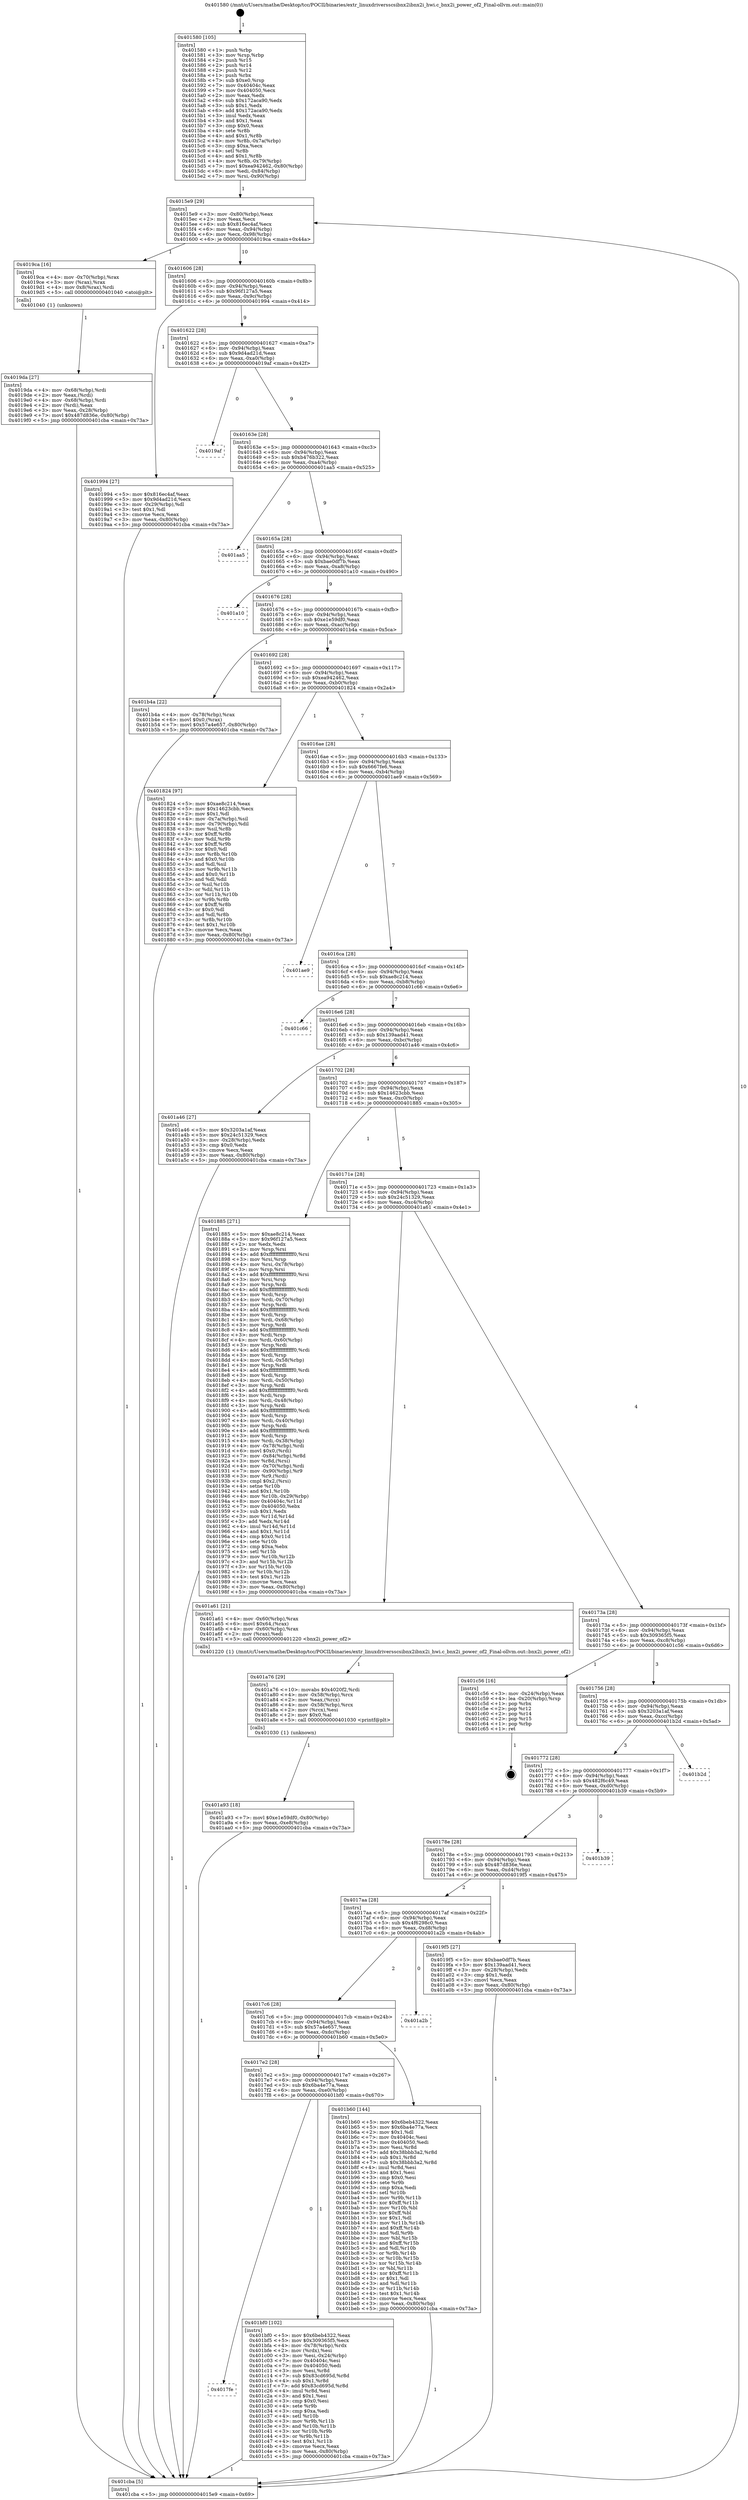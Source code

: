 digraph "0x401580" {
  label = "0x401580 (/mnt/c/Users/mathe/Desktop/tcc/POCII/binaries/extr_linuxdriversscsibnx2ibnx2i_hwi.c_bnx2i_power_of2_Final-ollvm.out::main(0))"
  labelloc = "t"
  node[shape=record]

  Entry [label="",width=0.3,height=0.3,shape=circle,fillcolor=black,style=filled]
  "0x4015e9" [label="{
     0x4015e9 [29]\l
     | [instrs]\l
     &nbsp;&nbsp;0x4015e9 \<+3\>: mov -0x80(%rbp),%eax\l
     &nbsp;&nbsp;0x4015ec \<+2\>: mov %eax,%ecx\l
     &nbsp;&nbsp;0x4015ee \<+6\>: sub $0x816ec4af,%ecx\l
     &nbsp;&nbsp;0x4015f4 \<+6\>: mov %eax,-0x94(%rbp)\l
     &nbsp;&nbsp;0x4015fa \<+6\>: mov %ecx,-0x98(%rbp)\l
     &nbsp;&nbsp;0x401600 \<+6\>: je 00000000004019ca \<main+0x44a\>\l
  }"]
  "0x4019ca" [label="{
     0x4019ca [16]\l
     | [instrs]\l
     &nbsp;&nbsp;0x4019ca \<+4\>: mov -0x70(%rbp),%rax\l
     &nbsp;&nbsp;0x4019ce \<+3\>: mov (%rax),%rax\l
     &nbsp;&nbsp;0x4019d1 \<+4\>: mov 0x8(%rax),%rdi\l
     &nbsp;&nbsp;0x4019d5 \<+5\>: call 0000000000401040 \<atoi@plt\>\l
     | [calls]\l
     &nbsp;&nbsp;0x401040 \{1\} (unknown)\l
  }"]
  "0x401606" [label="{
     0x401606 [28]\l
     | [instrs]\l
     &nbsp;&nbsp;0x401606 \<+5\>: jmp 000000000040160b \<main+0x8b\>\l
     &nbsp;&nbsp;0x40160b \<+6\>: mov -0x94(%rbp),%eax\l
     &nbsp;&nbsp;0x401611 \<+5\>: sub $0x96f127a5,%eax\l
     &nbsp;&nbsp;0x401616 \<+6\>: mov %eax,-0x9c(%rbp)\l
     &nbsp;&nbsp;0x40161c \<+6\>: je 0000000000401994 \<main+0x414\>\l
  }"]
  Exit [label="",width=0.3,height=0.3,shape=circle,fillcolor=black,style=filled,peripheries=2]
  "0x401994" [label="{
     0x401994 [27]\l
     | [instrs]\l
     &nbsp;&nbsp;0x401994 \<+5\>: mov $0x816ec4af,%eax\l
     &nbsp;&nbsp;0x401999 \<+5\>: mov $0x9d4ad21d,%ecx\l
     &nbsp;&nbsp;0x40199e \<+3\>: mov -0x29(%rbp),%dl\l
     &nbsp;&nbsp;0x4019a1 \<+3\>: test $0x1,%dl\l
     &nbsp;&nbsp;0x4019a4 \<+3\>: cmovne %ecx,%eax\l
     &nbsp;&nbsp;0x4019a7 \<+3\>: mov %eax,-0x80(%rbp)\l
     &nbsp;&nbsp;0x4019aa \<+5\>: jmp 0000000000401cba \<main+0x73a\>\l
  }"]
  "0x401622" [label="{
     0x401622 [28]\l
     | [instrs]\l
     &nbsp;&nbsp;0x401622 \<+5\>: jmp 0000000000401627 \<main+0xa7\>\l
     &nbsp;&nbsp;0x401627 \<+6\>: mov -0x94(%rbp),%eax\l
     &nbsp;&nbsp;0x40162d \<+5\>: sub $0x9d4ad21d,%eax\l
     &nbsp;&nbsp;0x401632 \<+6\>: mov %eax,-0xa0(%rbp)\l
     &nbsp;&nbsp;0x401638 \<+6\>: je 00000000004019af \<main+0x42f\>\l
  }"]
  "0x4017fe" [label="{
     0x4017fe\l
  }", style=dashed]
  "0x4019af" [label="{
     0x4019af\l
  }", style=dashed]
  "0x40163e" [label="{
     0x40163e [28]\l
     | [instrs]\l
     &nbsp;&nbsp;0x40163e \<+5\>: jmp 0000000000401643 \<main+0xc3\>\l
     &nbsp;&nbsp;0x401643 \<+6\>: mov -0x94(%rbp),%eax\l
     &nbsp;&nbsp;0x401649 \<+5\>: sub $0xb476b322,%eax\l
     &nbsp;&nbsp;0x40164e \<+6\>: mov %eax,-0xa4(%rbp)\l
     &nbsp;&nbsp;0x401654 \<+6\>: je 0000000000401aa5 \<main+0x525\>\l
  }"]
  "0x401bf0" [label="{
     0x401bf0 [102]\l
     | [instrs]\l
     &nbsp;&nbsp;0x401bf0 \<+5\>: mov $0x6beb4322,%eax\l
     &nbsp;&nbsp;0x401bf5 \<+5\>: mov $0x309365f5,%ecx\l
     &nbsp;&nbsp;0x401bfa \<+4\>: mov -0x78(%rbp),%rdx\l
     &nbsp;&nbsp;0x401bfe \<+2\>: mov (%rdx),%esi\l
     &nbsp;&nbsp;0x401c00 \<+3\>: mov %esi,-0x24(%rbp)\l
     &nbsp;&nbsp;0x401c03 \<+7\>: mov 0x40404c,%esi\l
     &nbsp;&nbsp;0x401c0a \<+7\>: mov 0x404050,%edi\l
     &nbsp;&nbsp;0x401c11 \<+3\>: mov %esi,%r8d\l
     &nbsp;&nbsp;0x401c14 \<+7\>: sub $0x83cd695d,%r8d\l
     &nbsp;&nbsp;0x401c1b \<+4\>: sub $0x1,%r8d\l
     &nbsp;&nbsp;0x401c1f \<+7\>: add $0x83cd695d,%r8d\l
     &nbsp;&nbsp;0x401c26 \<+4\>: imul %r8d,%esi\l
     &nbsp;&nbsp;0x401c2a \<+3\>: and $0x1,%esi\l
     &nbsp;&nbsp;0x401c2d \<+3\>: cmp $0x0,%esi\l
     &nbsp;&nbsp;0x401c30 \<+4\>: sete %r9b\l
     &nbsp;&nbsp;0x401c34 \<+3\>: cmp $0xa,%edi\l
     &nbsp;&nbsp;0x401c37 \<+4\>: setl %r10b\l
     &nbsp;&nbsp;0x401c3b \<+3\>: mov %r9b,%r11b\l
     &nbsp;&nbsp;0x401c3e \<+3\>: and %r10b,%r11b\l
     &nbsp;&nbsp;0x401c41 \<+3\>: xor %r10b,%r9b\l
     &nbsp;&nbsp;0x401c44 \<+3\>: or %r9b,%r11b\l
     &nbsp;&nbsp;0x401c47 \<+4\>: test $0x1,%r11b\l
     &nbsp;&nbsp;0x401c4b \<+3\>: cmovne %ecx,%eax\l
     &nbsp;&nbsp;0x401c4e \<+3\>: mov %eax,-0x80(%rbp)\l
     &nbsp;&nbsp;0x401c51 \<+5\>: jmp 0000000000401cba \<main+0x73a\>\l
  }"]
  "0x401aa5" [label="{
     0x401aa5\l
  }", style=dashed]
  "0x40165a" [label="{
     0x40165a [28]\l
     | [instrs]\l
     &nbsp;&nbsp;0x40165a \<+5\>: jmp 000000000040165f \<main+0xdf\>\l
     &nbsp;&nbsp;0x40165f \<+6\>: mov -0x94(%rbp),%eax\l
     &nbsp;&nbsp;0x401665 \<+5\>: sub $0xbae0df7b,%eax\l
     &nbsp;&nbsp;0x40166a \<+6\>: mov %eax,-0xa8(%rbp)\l
     &nbsp;&nbsp;0x401670 \<+6\>: je 0000000000401a10 \<main+0x490\>\l
  }"]
  "0x4017e2" [label="{
     0x4017e2 [28]\l
     | [instrs]\l
     &nbsp;&nbsp;0x4017e2 \<+5\>: jmp 00000000004017e7 \<main+0x267\>\l
     &nbsp;&nbsp;0x4017e7 \<+6\>: mov -0x94(%rbp),%eax\l
     &nbsp;&nbsp;0x4017ed \<+5\>: sub $0x6ba4e77a,%eax\l
     &nbsp;&nbsp;0x4017f2 \<+6\>: mov %eax,-0xe0(%rbp)\l
     &nbsp;&nbsp;0x4017f8 \<+6\>: je 0000000000401bf0 \<main+0x670\>\l
  }"]
  "0x401a10" [label="{
     0x401a10\l
  }", style=dashed]
  "0x401676" [label="{
     0x401676 [28]\l
     | [instrs]\l
     &nbsp;&nbsp;0x401676 \<+5\>: jmp 000000000040167b \<main+0xfb\>\l
     &nbsp;&nbsp;0x40167b \<+6\>: mov -0x94(%rbp),%eax\l
     &nbsp;&nbsp;0x401681 \<+5\>: sub $0xe1e59df0,%eax\l
     &nbsp;&nbsp;0x401686 \<+6\>: mov %eax,-0xac(%rbp)\l
     &nbsp;&nbsp;0x40168c \<+6\>: je 0000000000401b4a \<main+0x5ca\>\l
  }"]
  "0x401b60" [label="{
     0x401b60 [144]\l
     | [instrs]\l
     &nbsp;&nbsp;0x401b60 \<+5\>: mov $0x6beb4322,%eax\l
     &nbsp;&nbsp;0x401b65 \<+5\>: mov $0x6ba4e77a,%ecx\l
     &nbsp;&nbsp;0x401b6a \<+2\>: mov $0x1,%dl\l
     &nbsp;&nbsp;0x401b6c \<+7\>: mov 0x40404c,%esi\l
     &nbsp;&nbsp;0x401b73 \<+7\>: mov 0x404050,%edi\l
     &nbsp;&nbsp;0x401b7a \<+3\>: mov %esi,%r8d\l
     &nbsp;&nbsp;0x401b7d \<+7\>: add $0x38bbb3a2,%r8d\l
     &nbsp;&nbsp;0x401b84 \<+4\>: sub $0x1,%r8d\l
     &nbsp;&nbsp;0x401b88 \<+7\>: sub $0x38bbb3a2,%r8d\l
     &nbsp;&nbsp;0x401b8f \<+4\>: imul %r8d,%esi\l
     &nbsp;&nbsp;0x401b93 \<+3\>: and $0x1,%esi\l
     &nbsp;&nbsp;0x401b96 \<+3\>: cmp $0x0,%esi\l
     &nbsp;&nbsp;0x401b99 \<+4\>: sete %r9b\l
     &nbsp;&nbsp;0x401b9d \<+3\>: cmp $0xa,%edi\l
     &nbsp;&nbsp;0x401ba0 \<+4\>: setl %r10b\l
     &nbsp;&nbsp;0x401ba4 \<+3\>: mov %r9b,%r11b\l
     &nbsp;&nbsp;0x401ba7 \<+4\>: xor $0xff,%r11b\l
     &nbsp;&nbsp;0x401bab \<+3\>: mov %r10b,%bl\l
     &nbsp;&nbsp;0x401bae \<+3\>: xor $0xff,%bl\l
     &nbsp;&nbsp;0x401bb1 \<+3\>: xor $0x1,%dl\l
     &nbsp;&nbsp;0x401bb4 \<+3\>: mov %r11b,%r14b\l
     &nbsp;&nbsp;0x401bb7 \<+4\>: and $0xff,%r14b\l
     &nbsp;&nbsp;0x401bbb \<+3\>: and %dl,%r9b\l
     &nbsp;&nbsp;0x401bbe \<+3\>: mov %bl,%r15b\l
     &nbsp;&nbsp;0x401bc1 \<+4\>: and $0xff,%r15b\l
     &nbsp;&nbsp;0x401bc5 \<+3\>: and %dl,%r10b\l
     &nbsp;&nbsp;0x401bc8 \<+3\>: or %r9b,%r14b\l
     &nbsp;&nbsp;0x401bcb \<+3\>: or %r10b,%r15b\l
     &nbsp;&nbsp;0x401bce \<+3\>: xor %r15b,%r14b\l
     &nbsp;&nbsp;0x401bd1 \<+3\>: or %bl,%r11b\l
     &nbsp;&nbsp;0x401bd4 \<+4\>: xor $0xff,%r11b\l
     &nbsp;&nbsp;0x401bd8 \<+3\>: or $0x1,%dl\l
     &nbsp;&nbsp;0x401bdb \<+3\>: and %dl,%r11b\l
     &nbsp;&nbsp;0x401bde \<+3\>: or %r11b,%r14b\l
     &nbsp;&nbsp;0x401be1 \<+4\>: test $0x1,%r14b\l
     &nbsp;&nbsp;0x401be5 \<+3\>: cmovne %ecx,%eax\l
     &nbsp;&nbsp;0x401be8 \<+3\>: mov %eax,-0x80(%rbp)\l
     &nbsp;&nbsp;0x401beb \<+5\>: jmp 0000000000401cba \<main+0x73a\>\l
  }"]
  "0x401b4a" [label="{
     0x401b4a [22]\l
     | [instrs]\l
     &nbsp;&nbsp;0x401b4a \<+4\>: mov -0x78(%rbp),%rax\l
     &nbsp;&nbsp;0x401b4e \<+6\>: movl $0x0,(%rax)\l
     &nbsp;&nbsp;0x401b54 \<+7\>: movl $0x57a4e657,-0x80(%rbp)\l
     &nbsp;&nbsp;0x401b5b \<+5\>: jmp 0000000000401cba \<main+0x73a\>\l
  }"]
  "0x401692" [label="{
     0x401692 [28]\l
     | [instrs]\l
     &nbsp;&nbsp;0x401692 \<+5\>: jmp 0000000000401697 \<main+0x117\>\l
     &nbsp;&nbsp;0x401697 \<+6\>: mov -0x94(%rbp),%eax\l
     &nbsp;&nbsp;0x40169d \<+5\>: sub $0xea942462,%eax\l
     &nbsp;&nbsp;0x4016a2 \<+6\>: mov %eax,-0xb0(%rbp)\l
     &nbsp;&nbsp;0x4016a8 \<+6\>: je 0000000000401824 \<main+0x2a4\>\l
  }"]
  "0x4017c6" [label="{
     0x4017c6 [28]\l
     | [instrs]\l
     &nbsp;&nbsp;0x4017c6 \<+5\>: jmp 00000000004017cb \<main+0x24b\>\l
     &nbsp;&nbsp;0x4017cb \<+6\>: mov -0x94(%rbp),%eax\l
     &nbsp;&nbsp;0x4017d1 \<+5\>: sub $0x57a4e657,%eax\l
     &nbsp;&nbsp;0x4017d6 \<+6\>: mov %eax,-0xdc(%rbp)\l
     &nbsp;&nbsp;0x4017dc \<+6\>: je 0000000000401b60 \<main+0x5e0\>\l
  }"]
  "0x401824" [label="{
     0x401824 [97]\l
     | [instrs]\l
     &nbsp;&nbsp;0x401824 \<+5\>: mov $0xae8c214,%eax\l
     &nbsp;&nbsp;0x401829 \<+5\>: mov $0x14623cbb,%ecx\l
     &nbsp;&nbsp;0x40182e \<+2\>: mov $0x1,%dl\l
     &nbsp;&nbsp;0x401830 \<+4\>: mov -0x7a(%rbp),%sil\l
     &nbsp;&nbsp;0x401834 \<+4\>: mov -0x79(%rbp),%dil\l
     &nbsp;&nbsp;0x401838 \<+3\>: mov %sil,%r8b\l
     &nbsp;&nbsp;0x40183b \<+4\>: xor $0xff,%r8b\l
     &nbsp;&nbsp;0x40183f \<+3\>: mov %dil,%r9b\l
     &nbsp;&nbsp;0x401842 \<+4\>: xor $0xff,%r9b\l
     &nbsp;&nbsp;0x401846 \<+3\>: xor $0x0,%dl\l
     &nbsp;&nbsp;0x401849 \<+3\>: mov %r8b,%r10b\l
     &nbsp;&nbsp;0x40184c \<+4\>: and $0x0,%r10b\l
     &nbsp;&nbsp;0x401850 \<+3\>: and %dl,%sil\l
     &nbsp;&nbsp;0x401853 \<+3\>: mov %r9b,%r11b\l
     &nbsp;&nbsp;0x401856 \<+4\>: and $0x0,%r11b\l
     &nbsp;&nbsp;0x40185a \<+3\>: and %dl,%dil\l
     &nbsp;&nbsp;0x40185d \<+3\>: or %sil,%r10b\l
     &nbsp;&nbsp;0x401860 \<+3\>: or %dil,%r11b\l
     &nbsp;&nbsp;0x401863 \<+3\>: xor %r11b,%r10b\l
     &nbsp;&nbsp;0x401866 \<+3\>: or %r9b,%r8b\l
     &nbsp;&nbsp;0x401869 \<+4\>: xor $0xff,%r8b\l
     &nbsp;&nbsp;0x40186d \<+3\>: or $0x0,%dl\l
     &nbsp;&nbsp;0x401870 \<+3\>: and %dl,%r8b\l
     &nbsp;&nbsp;0x401873 \<+3\>: or %r8b,%r10b\l
     &nbsp;&nbsp;0x401876 \<+4\>: test $0x1,%r10b\l
     &nbsp;&nbsp;0x40187a \<+3\>: cmovne %ecx,%eax\l
     &nbsp;&nbsp;0x40187d \<+3\>: mov %eax,-0x80(%rbp)\l
     &nbsp;&nbsp;0x401880 \<+5\>: jmp 0000000000401cba \<main+0x73a\>\l
  }"]
  "0x4016ae" [label="{
     0x4016ae [28]\l
     | [instrs]\l
     &nbsp;&nbsp;0x4016ae \<+5\>: jmp 00000000004016b3 \<main+0x133\>\l
     &nbsp;&nbsp;0x4016b3 \<+6\>: mov -0x94(%rbp),%eax\l
     &nbsp;&nbsp;0x4016b9 \<+5\>: sub $0x6667fe6,%eax\l
     &nbsp;&nbsp;0x4016be \<+6\>: mov %eax,-0xb4(%rbp)\l
     &nbsp;&nbsp;0x4016c4 \<+6\>: je 0000000000401ae9 \<main+0x569\>\l
  }"]
  "0x401cba" [label="{
     0x401cba [5]\l
     | [instrs]\l
     &nbsp;&nbsp;0x401cba \<+5\>: jmp 00000000004015e9 \<main+0x69\>\l
  }"]
  "0x401580" [label="{
     0x401580 [105]\l
     | [instrs]\l
     &nbsp;&nbsp;0x401580 \<+1\>: push %rbp\l
     &nbsp;&nbsp;0x401581 \<+3\>: mov %rsp,%rbp\l
     &nbsp;&nbsp;0x401584 \<+2\>: push %r15\l
     &nbsp;&nbsp;0x401586 \<+2\>: push %r14\l
     &nbsp;&nbsp;0x401588 \<+2\>: push %r12\l
     &nbsp;&nbsp;0x40158a \<+1\>: push %rbx\l
     &nbsp;&nbsp;0x40158b \<+7\>: sub $0xe0,%rsp\l
     &nbsp;&nbsp;0x401592 \<+7\>: mov 0x40404c,%eax\l
     &nbsp;&nbsp;0x401599 \<+7\>: mov 0x404050,%ecx\l
     &nbsp;&nbsp;0x4015a0 \<+2\>: mov %eax,%edx\l
     &nbsp;&nbsp;0x4015a2 \<+6\>: sub $0x172aca90,%edx\l
     &nbsp;&nbsp;0x4015a8 \<+3\>: sub $0x1,%edx\l
     &nbsp;&nbsp;0x4015ab \<+6\>: add $0x172aca90,%edx\l
     &nbsp;&nbsp;0x4015b1 \<+3\>: imul %edx,%eax\l
     &nbsp;&nbsp;0x4015b4 \<+3\>: and $0x1,%eax\l
     &nbsp;&nbsp;0x4015b7 \<+3\>: cmp $0x0,%eax\l
     &nbsp;&nbsp;0x4015ba \<+4\>: sete %r8b\l
     &nbsp;&nbsp;0x4015be \<+4\>: and $0x1,%r8b\l
     &nbsp;&nbsp;0x4015c2 \<+4\>: mov %r8b,-0x7a(%rbp)\l
     &nbsp;&nbsp;0x4015c6 \<+3\>: cmp $0xa,%ecx\l
     &nbsp;&nbsp;0x4015c9 \<+4\>: setl %r8b\l
     &nbsp;&nbsp;0x4015cd \<+4\>: and $0x1,%r8b\l
     &nbsp;&nbsp;0x4015d1 \<+4\>: mov %r8b,-0x79(%rbp)\l
     &nbsp;&nbsp;0x4015d5 \<+7\>: movl $0xea942462,-0x80(%rbp)\l
     &nbsp;&nbsp;0x4015dc \<+6\>: mov %edi,-0x84(%rbp)\l
     &nbsp;&nbsp;0x4015e2 \<+7\>: mov %rsi,-0x90(%rbp)\l
  }"]
  "0x401a2b" [label="{
     0x401a2b\l
  }", style=dashed]
  "0x401ae9" [label="{
     0x401ae9\l
  }", style=dashed]
  "0x4016ca" [label="{
     0x4016ca [28]\l
     | [instrs]\l
     &nbsp;&nbsp;0x4016ca \<+5\>: jmp 00000000004016cf \<main+0x14f\>\l
     &nbsp;&nbsp;0x4016cf \<+6\>: mov -0x94(%rbp),%eax\l
     &nbsp;&nbsp;0x4016d5 \<+5\>: sub $0xae8c214,%eax\l
     &nbsp;&nbsp;0x4016da \<+6\>: mov %eax,-0xb8(%rbp)\l
     &nbsp;&nbsp;0x4016e0 \<+6\>: je 0000000000401c66 \<main+0x6e6\>\l
  }"]
  "0x401a93" [label="{
     0x401a93 [18]\l
     | [instrs]\l
     &nbsp;&nbsp;0x401a93 \<+7\>: movl $0xe1e59df0,-0x80(%rbp)\l
     &nbsp;&nbsp;0x401a9a \<+6\>: mov %eax,-0xe8(%rbp)\l
     &nbsp;&nbsp;0x401aa0 \<+5\>: jmp 0000000000401cba \<main+0x73a\>\l
  }"]
  "0x401c66" [label="{
     0x401c66\l
  }", style=dashed]
  "0x4016e6" [label="{
     0x4016e6 [28]\l
     | [instrs]\l
     &nbsp;&nbsp;0x4016e6 \<+5\>: jmp 00000000004016eb \<main+0x16b\>\l
     &nbsp;&nbsp;0x4016eb \<+6\>: mov -0x94(%rbp),%eax\l
     &nbsp;&nbsp;0x4016f1 \<+5\>: sub $0x139aad41,%eax\l
     &nbsp;&nbsp;0x4016f6 \<+6\>: mov %eax,-0xbc(%rbp)\l
     &nbsp;&nbsp;0x4016fc \<+6\>: je 0000000000401a46 \<main+0x4c6\>\l
  }"]
  "0x401a76" [label="{
     0x401a76 [29]\l
     | [instrs]\l
     &nbsp;&nbsp;0x401a76 \<+10\>: movabs $0x4020f2,%rdi\l
     &nbsp;&nbsp;0x401a80 \<+4\>: mov -0x58(%rbp),%rcx\l
     &nbsp;&nbsp;0x401a84 \<+2\>: mov %eax,(%rcx)\l
     &nbsp;&nbsp;0x401a86 \<+4\>: mov -0x58(%rbp),%rcx\l
     &nbsp;&nbsp;0x401a8a \<+2\>: mov (%rcx),%esi\l
     &nbsp;&nbsp;0x401a8c \<+2\>: mov $0x0,%al\l
     &nbsp;&nbsp;0x401a8e \<+5\>: call 0000000000401030 \<printf@plt\>\l
     | [calls]\l
     &nbsp;&nbsp;0x401030 \{1\} (unknown)\l
  }"]
  "0x401a46" [label="{
     0x401a46 [27]\l
     | [instrs]\l
     &nbsp;&nbsp;0x401a46 \<+5\>: mov $0x3203a1af,%eax\l
     &nbsp;&nbsp;0x401a4b \<+5\>: mov $0x24c51329,%ecx\l
     &nbsp;&nbsp;0x401a50 \<+3\>: mov -0x28(%rbp),%edx\l
     &nbsp;&nbsp;0x401a53 \<+3\>: cmp $0x0,%edx\l
     &nbsp;&nbsp;0x401a56 \<+3\>: cmove %ecx,%eax\l
     &nbsp;&nbsp;0x401a59 \<+3\>: mov %eax,-0x80(%rbp)\l
     &nbsp;&nbsp;0x401a5c \<+5\>: jmp 0000000000401cba \<main+0x73a\>\l
  }"]
  "0x401702" [label="{
     0x401702 [28]\l
     | [instrs]\l
     &nbsp;&nbsp;0x401702 \<+5\>: jmp 0000000000401707 \<main+0x187\>\l
     &nbsp;&nbsp;0x401707 \<+6\>: mov -0x94(%rbp),%eax\l
     &nbsp;&nbsp;0x40170d \<+5\>: sub $0x14623cbb,%eax\l
     &nbsp;&nbsp;0x401712 \<+6\>: mov %eax,-0xc0(%rbp)\l
     &nbsp;&nbsp;0x401718 \<+6\>: je 0000000000401885 \<main+0x305\>\l
  }"]
  "0x4017aa" [label="{
     0x4017aa [28]\l
     | [instrs]\l
     &nbsp;&nbsp;0x4017aa \<+5\>: jmp 00000000004017af \<main+0x22f\>\l
     &nbsp;&nbsp;0x4017af \<+6\>: mov -0x94(%rbp),%eax\l
     &nbsp;&nbsp;0x4017b5 \<+5\>: sub $0x4f6298c0,%eax\l
     &nbsp;&nbsp;0x4017ba \<+6\>: mov %eax,-0xd8(%rbp)\l
     &nbsp;&nbsp;0x4017c0 \<+6\>: je 0000000000401a2b \<main+0x4ab\>\l
  }"]
  "0x401885" [label="{
     0x401885 [271]\l
     | [instrs]\l
     &nbsp;&nbsp;0x401885 \<+5\>: mov $0xae8c214,%eax\l
     &nbsp;&nbsp;0x40188a \<+5\>: mov $0x96f127a5,%ecx\l
     &nbsp;&nbsp;0x40188f \<+2\>: xor %edx,%edx\l
     &nbsp;&nbsp;0x401891 \<+3\>: mov %rsp,%rsi\l
     &nbsp;&nbsp;0x401894 \<+4\>: add $0xfffffffffffffff0,%rsi\l
     &nbsp;&nbsp;0x401898 \<+3\>: mov %rsi,%rsp\l
     &nbsp;&nbsp;0x40189b \<+4\>: mov %rsi,-0x78(%rbp)\l
     &nbsp;&nbsp;0x40189f \<+3\>: mov %rsp,%rsi\l
     &nbsp;&nbsp;0x4018a2 \<+4\>: add $0xfffffffffffffff0,%rsi\l
     &nbsp;&nbsp;0x4018a6 \<+3\>: mov %rsi,%rsp\l
     &nbsp;&nbsp;0x4018a9 \<+3\>: mov %rsp,%rdi\l
     &nbsp;&nbsp;0x4018ac \<+4\>: add $0xfffffffffffffff0,%rdi\l
     &nbsp;&nbsp;0x4018b0 \<+3\>: mov %rdi,%rsp\l
     &nbsp;&nbsp;0x4018b3 \<+4\>: mov %rdi,-0x70(%rbp)\l
     &nbsp;&nbsp;0x4018b7 \<+3\>: mov %rsp,%rdi\l
     &nbsp;&nbsp;0x4018ba \<+4\>: add $0xfffffffffffffff0,%rdi\l
     &nbsp;&nbsp;0x4018be \<+3\>: mov %rdi,%rsp\l
     &nbsp;&nbsp;0x4018c1 \<+4\>: mov %rdi,-0x68(%rbp)\l
     &nbsp;&nbsp;0x4018c5 \<+3\>: mov %rsp,%rdi\l
     &nbsp;&nbsp;0x4018c8 \<+4\>: add $0xfffffffffffffff0,%rdi\l
     &nbsp;&nbsp;0x4018cc \<+3\>: mov %rdi,%rsp\l
     &nbsp;&nbsp;0x4018cf \<+4\>: mov %rdi,-0x60(%rbp)\l
     &nbsp;&nbsp;0x4018d3 \<+3\>: mov %rsp,%rdi\l
     &nbsp;&nbsp;0x4018d6 \<+4\>: add $0xfffffffffffffff0,%rdi\l
     &nbsp;&nbsp;0x4018da \<+3\>: mov %rdi,%rsp\l
     &nbsp;&nbsp;0x4018dd \<+4\>: mov %rdi,-0x58(%rbp)\l
     &nbsp;&nbsp;0x4018e1 \<+3\>: mov %rsp,%rdi\l
     &nbsp;&nbsp;0x4018e4 \<+4\>: add $0xfffffffffffffff0,%rdi\l
     &nbsp;&nbsp;0x4018e8 \<+3\>: mov %rdi,%rsp\l
     &nbsp;&nbsp;0x4018eb \<+4\>: mov %rdi,-0x50(%rbp)\l
     &nbsp;&nbsp;0x4018ef \<+3\>: mov %rsp,%rdi\l
     &nbsp;&nbsp;0x4018f2 \<+4\>: add $0xfffffffffffffff0,%rdi\l
     &nbsp;&nbsp;0x4018f6 \<+3\>: mov %rdi,%rsp\l
     &nbsp;&nbsp;0x4018f9 \<+4\>: mov %rdi,-0x48(%rbp)\l
     &nbsp;&nbsp;0x4018fd \<+3\>: mov %rsp,%rdi\l
     &nbsp;&nbsp;0x401900 \<+4\>: add $0xfffffffffffffff0,%rdi\l
     &nbsp;&nbsp;0x401904 \<+3\>: mov %rdi,%rsp\l
     &nbsp;&nbsp;0x401907 \<+4\>: mov %rdi,-0x40(%rbp)\l
     &nbsp;&nbsp;0x40190b \<+3\>: mov %rsp,%rdi\l
     &nbsp;&nbsp;0x40190e \<+4\>: add $0xfffffffffffffff0,%rdi\l
     &nbsp;&nbsp;0x401912 \<+3\>: mov %rdi,%rsp\l
     &nbsp;&nbsp;0x401915 \<+4\>: mov %rdi,-0x38(%rbp)\l
     &nbsp;&nbsp;0x401919 \<+4\>: mov -0x78(%rbp),%rdi\l
     &nbsp;&nbsp;0x40191d \<+6\>: movl $0x0,(%rdi)\l
     &nbsp;&nbsp;0x401923 \<+7\>: mov -0x84(%rbp),%r8d\l
     &nbsp;&nbsp;0x40192a \<+3\>: mov %r8d,(%rsi)\l
     &nbsp;&nbsp;0x40192d \<+4\>: mov -0x70(%rbp),%rdi\l
     &nbsp;&nbsp;0x401931 \<+7\>: mov -0x90(%rbp),%r9\l
     &nbsp;&nbsp;0x401938 \<+3\>: mov %r9,(%rdi)\l
     &nbsp;&nbsp;0x40193b \<+3\>: cmpl $0x2,(%rsi)\l
     &nbsp;&nbsp;0x40193e \<+4\>: setne %r10b\l
     &nbsp;&nbsp;0x401942 \<+4\>: and $0x1,%r10b\l
     &nbsp;&nbsp;0x401946 \<+4\>: mov %r10b,-0x29(%rbp)\l
     &nbsp;&nbsp;0x40194a \<+8\>: mov 0x40404c,%r11d\l
     &nbsp;&nbsp;0x401952 \<+7\>: mov 0x404050,%ebx\l
     &nbsp;&nbsp;0x401959 \<+3\>: sub $0x1,%edx\l
     &nbsp;&nbsp;0x40195c \<+3\>: mov %r11d,%r14d\l
     &nbsp;&nbsp;0x40195f \<+3\>: add %edx,%r14d\l
     &nbsp;&nbsp;0x401962 \<+4\>: imul %r14d,%r11d\l
     &nbsp;&nbsp;0x401966 \<+4\>: and $0x1,%r11d\l
     &nbsp;&nbsp;0x40196a \<+4\>: cmp $0x0,%r11d\l
     &nbsp;&nbsp;0x40196e \<+4\>: sete %r10b\l
     &nbsp;&nbsp;0x401972 \<+3\>: cmp $0xa,%ebx\l
     &nbsp;&nbsp;0x401975 \<+4\>: setl %r15b\l
     &nbsp;&nbsp;0x401979 \<+3\>: mov %r10b,%r12b\l
     &nbsp;&nbsp;0x40197c \<+3\>: and %r15b,%r12b\l
     &nbsp;&nbsp;0x40197f \<+3\>: xor %r15b,%r10b\l
     &nbsp;&nbsp;0x401982 \<+3\>: or %r10b,%r12b\l
     &nbsp;&nbsp;0x401985 \<+4\>: test $0x1,%r12b\l
     &nbsp;&nbsp;0x401989 \<+3\>: cmovne %ecx,%eax\l
     &nbsp;&nbsp;0x40198c \<+3\>: mov %eax,-0x80(%rbp)\l
     &nbsp;&nbsp;0x40198f \<+5\>: jmp 0000000000401cba \<main+0x73a\>\l
  }"]
  "0x40171e" [label="{
     0x40171e [28]\l
     | [instrs]\l
     &nbsp;&nbsp;0x40171e \<+5\>: jmp 0000000000401723 \<main+0x1a3\>\l
     &nbsp;&nbsp;0x401723 \<+6\>: mov -0x94(%rbp),%eax\l
     &nbsp;&nbsp;0x401729 \<+5\>: sub $0x24c51329,%eax\l
     &nbsp;&nbsp;0x40172e \<+6\>: mov %eax,-0xc4(%rbp)\l
     &nbsp;&nbsp;0x401734 \<+6\>: je 0000000000401a61 \<main+0x4e1\>\l
  }"]
  "0x4019f5" [label="{
     0x4019f5 [27]\l
     | [instrs]\l
     &nbsp;&nbsp;0x4019f5 \<+5\>: mov $0xbae0df7b,%eax\l
     &nbsp;&nbsp;0x4019fa \<+5\>: mov $0x139aad41,%ecx\l
     &nbsp;&nbsp;0x4019ff \<+3\>: mov -0x28(%rbp),%edx\l
     &nbsp;&nbsp;0x401a02 \<+3\>: cmp $0x1,%edx\l
     &nbsp;&nbsp;0x401a05 \<+3\>: cmovl %ecx,%eax\l
     &nbsp;&nbsp;0x401a08 \<+3\>: mov %eax,-0x80(%rbp)\l
     &nbsp;&nbsp;0x401a0b \<+5\>: jmp 0000000000401cba \<main+0x73a\>\l
  }"]
  "0x4019da" [label="{
     0x4019da [27]\l
     | [instrs]\l
     &nbsp;&nbsp;0x4019da \<+4\>: mov -0x68(%rbp),%rdi\l
     &nbsp;&nbsp;0x4019de \<+2\>: mov %eax,(%rdi)\l
     &nbsp;&nbsp;0x4019e0 \<+4\>: mov -0x68(%rbp),%rdi\l
     &nbsp;&nbsp;0x4019e4 \<+2\>: mov (%rdi),%eax\l
     &nbsp;&nbsp;0x4019e6 \<+3\>: mov %eax,-0x28(%rbp)\l
     &nbsp;&nbsp;0x4019e9 \<+7\>: movl $0x487d836e,-0x80(%rbp)\l
     &nbsp;&nbsp;0x4019f0 \<+5\>: jmp 0000000000401cba \<main+0x73a\>\l
  }"]
  "0x40178e" [label="{
     0x40178e [28]\l
     | [instrs]\l
     &nbsp;&nbsp;0x40178e \<+5\>: jmp 0000000000401793 \<main+0x213\>\l
     &nbsp;&nbsp;0x401793 \<+6\>: mov -0x94(%rbp),%eax\l
     &nbsp;&nbsp;0x401799 \<+5\>: sub $0x487d836e,%eax\l
     &nbsp;&nbsp;0x40179e \<+6\>: mov %eax,-0xd4(%rbp)\l
     &nbsp;&nbsp;0x4017a4 \<+6\>: je 00000000004019f5 \<main+0x475\>\l
  }"]
  "0x401a61" [label="{
     0x401a61 [21]\l
     | [instrs]\l
     &nbsp;&nbsp;0x401a61 \<+4\>: mov -0x60(%rbp),%rax\l
     &nbsp;&nbsp;0x401a65 \<+6\>: movl $0x64,(%rax)\l
     &nbsp;&nbsp;0x401a6b \<+4\>: mov -0x60(%rbp),%rax\l
     &nbsp;&nbsp;0x401a6f \<+2\>: mov (%rax),%edi\l
     &nbsp;&nbsp;0x401a71 \<+5\>: call 0000000000401220 \<bnx2i_power_of2\>\l
     | [calls]\l
     &nbsp;&nbsp;0x401220 \{1\} (/mnt/c/Users/mathe/Desktop/tcc/POCII/binaries/extr_linuxdriversscsibnx2ibnx2i_hwi.c_bnx2i_power_of2_Final-ollvm.out::bnx2i_power_of2)\l
  }"]
  "0x40173a" [label="{
     0x40173a [28]\l
     | [instrs]\l
     &nbsp;&nbsp;0x40173a \<+5\>: jmp 000000000040173f \<main+0x1bf\>\l
     &nbsp;&nbsp;0x40173f \<+6\>: mov -0x94(%rbp),%eax\l
     &nbsp;&nbsp;0x401745 \<+5\>: sub $0x309365f5,%eax\l
     &nbsp;&nbsp;0x40174a \<+6\>: mov %eax,-0xc8(%rbp)\l
     &nbsp;&nbsp;0x401750 \<+6\>: je 0000000000401c56 \<main+0x6d6\>\l
  }"]
  "0x401b39" [label="{
     0x401b39\l
  }", style=dashed]
  "0x401c56" [label="{
     0x401c56 [16]\l
     | [instrs]\l
     &nbsp;&nbsp;0x401c56 \<+3\>: mov -0x24(%rbp),%eax\l
     &nbsp;&nbsp;0x401c59 \<+4\>: lea -0x20(%rbp),%rsp\l
     &nbsp;&nbsp;0x401c5d \<+1\>: pop %rbx\l
     &nbsp;&nbsp;0x401c5e \<+2\>: pop %r12\l
     &nbsp;&nbsp;0x401c60 \<+2\>: pop %r14\l
     &nbsp;&nbsp;0x401c62 \<+2\>: pop %r15\l
     &nbsp;&nbsp;0x401c64 \<+1\>: pop %rbp\l
     &nbsp;&nbsp;0x401c65 \<+1\>: ret\l
  }"]
  "0x401756" [label="{
     0x401756 [28]\l
     | [instrs]\l
     &nbsp;&nbsp;0x401756 \<+5\>: jmp 000000000040175b \<main+0x1db\>\l
     &nbsp;&nbsp;0x40175b \<+6\>: mov -0x94(%rbp),%eax\l
     &nbsp;&nbsp;0x401761 \<+5\>: sub $0x3203a1af,%eax\l
     &nbsp;&nbsp;0x401766 \<+6\>: mov %eax,-0xcc(%rbp)\l
     &nbsp;&nbsp;0x40176c \<+6\>: je 0000000000401b2d \<main+0x5ad\>\l
  }"]
  "0x401772" [label="{
     0x401772 [28]\l
     | [instrs]\l
     &nbsp;&nbsp;0x401772 \<+5\>: jmp 0000000000401777 \<main+0x1f7\>\l
     &nbsp;&nbsp;0x401777 \<+6\>: mov -0x94(%rbp),%eax\l
     &nbsp;&nbsp;0x40177d \<+5\>: sub $0x482f6c49,%eax\l
     &nbsp;&nbsp;0x401782 \<+6\>: mov %eax,-0xd0(%rbp)\l
     &nbsp;&nbsp;0x401788 \<+6\>: je 0000000000401b39 \<main+0x5b9\>\l
  }"]
  "0x401b2d" [label="{
     0x401b2d\l
  }", style=dashed]
  Entry -> "0x401580" [label=" 1"]
  "0x4015e9" -> "0x4019ca" [label=" 1"]
  "0x4015e9" -> "0x401606" [label=" 10"]
  "0x401c56" -> Exit [label=" 1"]
  "0x401606" -> "0x401994" [label=" 1"]
  "0x401606" -> "0x401622" [label=" 9"]
  "0x401bf0" -> "0x401cba" [label=" 1"]
  "0x401622" -> "0x4019af" [label=" 0"]
  "0x401622" -> "0x40163e" [label=" 9"]
  "0x4017e2" -> "0x4017fe" [label=" 0"]
  "0x40163e" -> "0x401aa5" [label=" 0"]
  "0x40163e" -> "0x40165a" [label=" 9"]
  "0x4017e2" -> "0x401bf0" [label=" 1"]
  "0x40165a" -> "0x401a10" [label=" 0"]
  "0x40165a" -> "0x401676" [label=" 9"]
  "0x401b60" -> "0x401cba" [label=" 1"]
  "0x401676" -> "0x401b4a" [label=" 1"]
  "0x401676" -> "0x401692" [label=" 8"]
  "0x4017c6" -> "0x4017e2" [label=" 1"]
  "0x401692" -> "0x401824" [label=" 1"]
  "0x401692" -> "0x4016ae" [label=" 7"]
  "0x401824" -> "0x401cba" [label=" 1"]
  "0x401580" -> "0x4015e9" [label=" 1"]
  "0x401cba" -> "0x4015e9" [label=" 10"]
  "0x4017c6" -> "0x401b60" [label=" 1"]
  "0x4016ae" -> "0x401ae9" [label=" 0"]
  "0x4016ae" -> "0x4016ca" [label=" 7"]
  "0x4017aa" -> "0x4017c6" [label=" 2"]
  "0x4016ca" -> "0x401c66" [label=" 0"]
  "0x4016ca" -> "0x4016e6" [label=" 7"]
  "0x4017aa" -> "0x401a2b" [label=" 0"]
  "0x4016e6" -> "0x401a46" [label=" 1"]
  "0x4016e6" -> "0x401702" [label=" 6"]
  "0x401b4a" -> "0x401cba" [label=" 1"]
  "0x401702" -> "0x401885" [label=" 1"]
  "0x401702" -> "0x40171e" [label=" 5"]
  "0x401a93" -> "0x401cba" [label=" 1"]
  "0x401885" -> "0x401cba" [label=" 1"]
  "0x401994" -> "0x401cba" [label=" 1"]
  "0x4019ca" -> "0x4019da" [label=" 1"]
  "0x4019da" -> "0x401cba" [label=" 1"]
  "0x401a76" -> "0x401a93" [label=" 1"]
  "0x40171e" -> "0x401a61" [label=" 1"]
  "0x40171e" -> "0x40173a" [label=" 4"]
  "0x401a46" -> "0x401cba" [label=" 1"]
  "0x40173a" -> "0x401c56" [label=" 1"]
  "0x40173a" -> "0x401756" [label=" 3"]
  "0x4019f5" -> "0x401cba" [label=" 1"]
  "0x401756" -> "0x401b2d" [label=" 0"]
  "0x401756" -> "0x401772" [label=" 3"]
  "0x40178e" -> "0x4017aa" [label=" 2"]
  "0x401772" -> "0x401b39" [label=" 0"]
  "0x401772" -> "0x40178e" [label=" 3"]
  "0x401a61" -> "0x401a76" [label=" 1"]
  "0x40178e" -> "0x4019f5" [label=" 1"]
}
